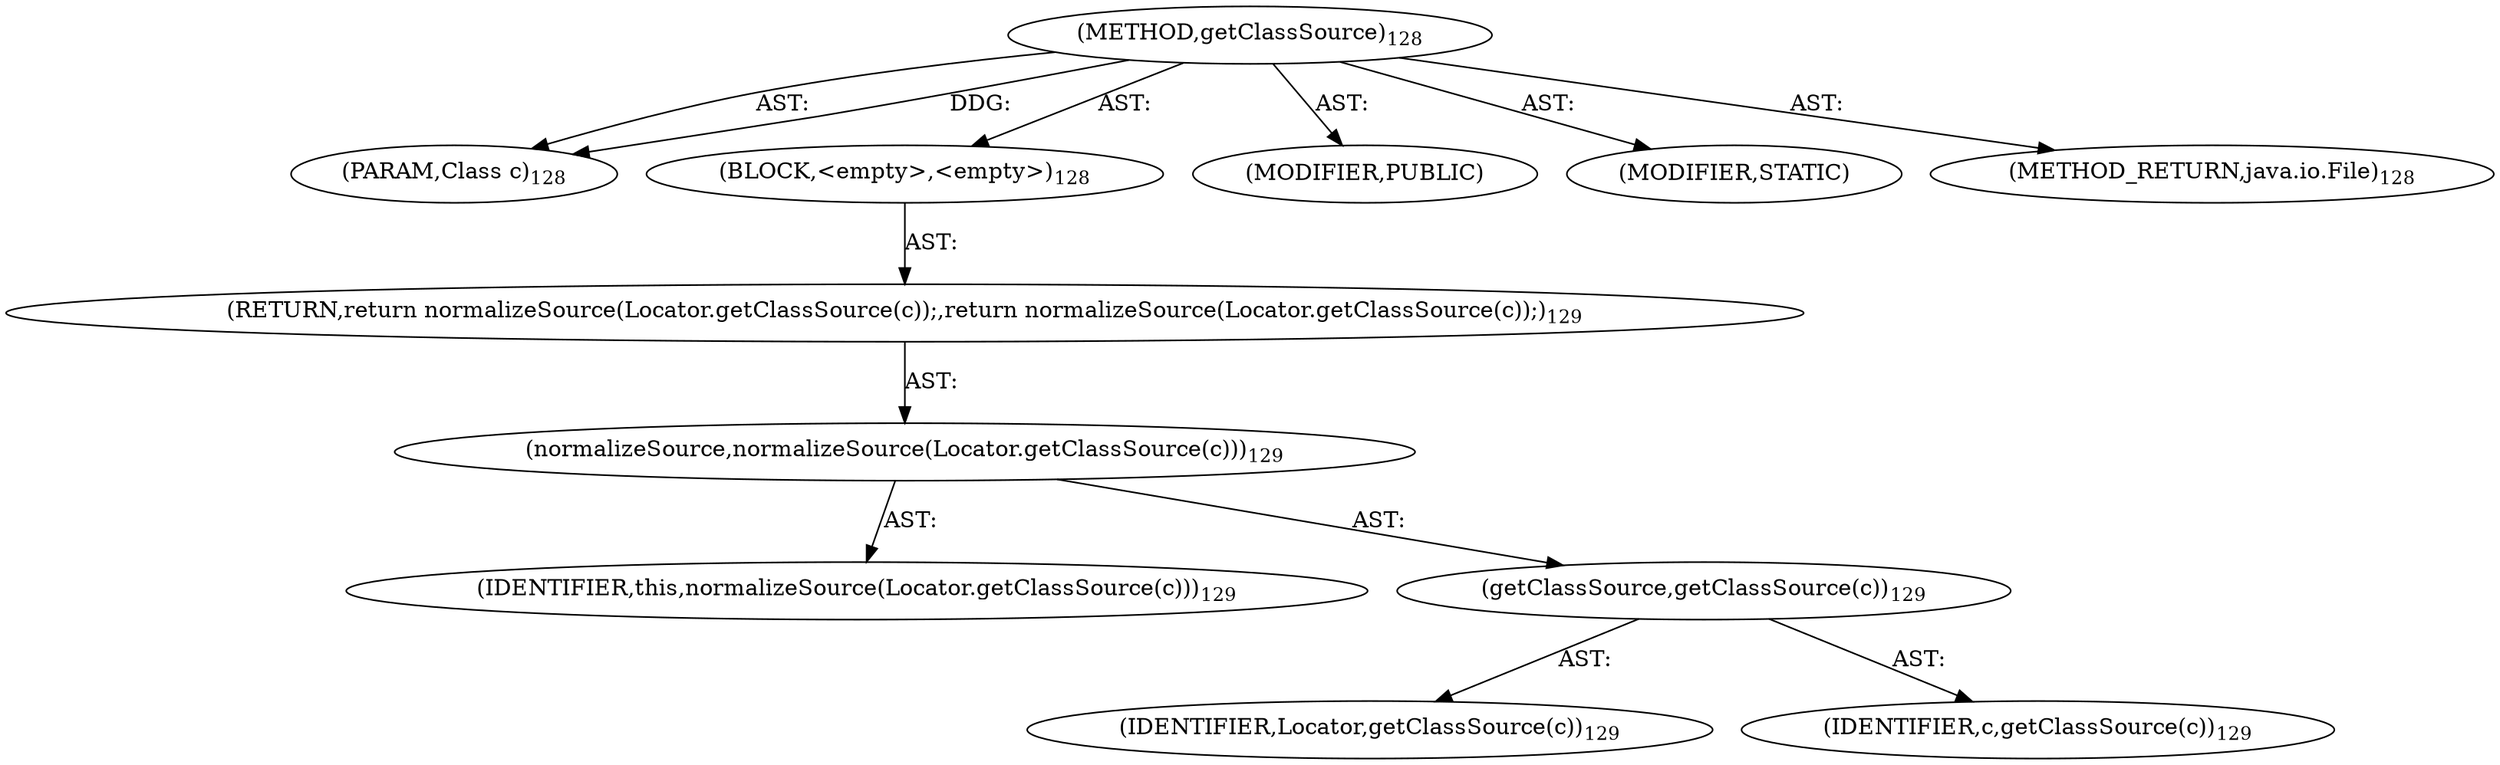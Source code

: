 digraph "getClassSource" {  
"111669149700" [label = <(METHOD,getClassSource)<SUB>128</SUB>> ]
"115964116994" [label = <(PARAM,Class c)<SUB>128</SUB>> ]
"25769803783" [label = <(BLOCK,&lt;empty&gt;,&lt;empty&gt;)<SUB>128</SUB>> ]
"146028888067" [label = <(RETURN,return normalizeSource(Locator.getClassSource(c));,return normalizeSource(Locator.getClassSource(c));)<SUB>129</SUB>> ]
"30064771084" [label = <(normalizeSource,normalizeSource(Locator.getClassSource(c)))<SUB>129</SUB>> ]
"68719476750" [label = <(IDENTIFIER,this,normalizeSource(Locator.getClassSource(c)))<SUB>129</SUB>> ]
"30064771085" [label = <(getClassSource,getClassSource(c))<SUB>129</SUB>> ]
"68719476751" [label = <(IDENTIFIER,Locator,getClassSource(c))<SUB>129</SUB>> ]
"68719476752" [label = <(IDENTIFIER,c,getClassSource(c))<SUB>129</SUB>> ]
"133143986184" [label = <(MODIFIER,PUBLIC)> ]
"133143986185" [label = <(MODIFIER,STATIC)> ]
"128849018884" [label = <(METHOD_RETURN,java.io.File)<SUB>128</SUB>> ]
  "111669149700" -> "115964116994"  [ label = "AST: "] 
  "111669149700" -> "25769803783"  [ label = "AST: "] 
  "111669149700" -> "133143986184"  [ label = "AST: "] 
  "111669149700" -> "133143986185"  [ label = "AST: "] 
  "111669149700" -> "128849018884"  [ label = "AST: "] 
  "25769803783" -> "146028888067"  [ label = "AST: "] 
  "146028888067" -> "30064771084"  [ label = "AST: "] 
  "30064771084" -> "68719476750"  [ label = "AST: "] 
  "30064771084" -> "30064771085"  [ label = "AST: "] 
  "30064771085" -> "68719476751"  [ label = "AST: "] 
  "30064771085" -> "68719476752"  [ label = "AST: "] 
  "111669149700" -> "115964116994"  [ label = "DDG: "] 
}
